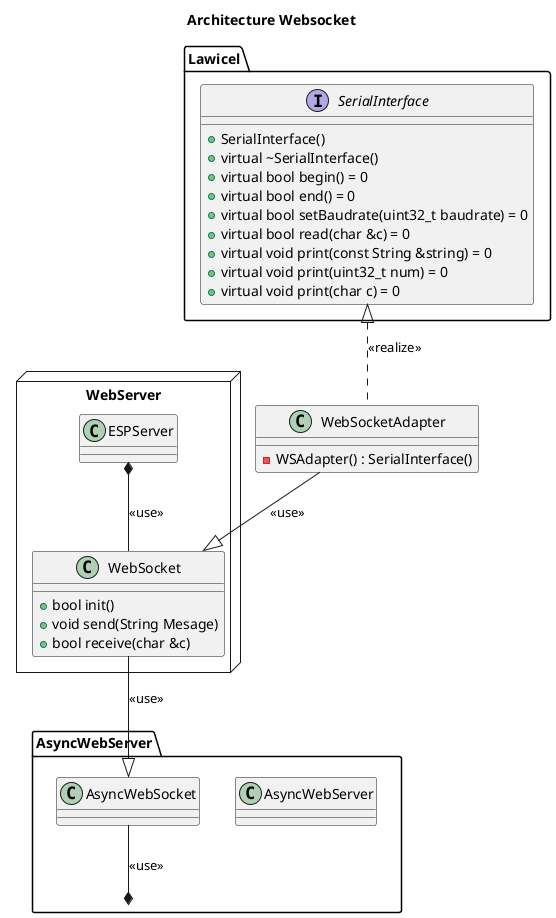 @startuml
title Architecture Websocket

package Lawicel <<folder>>{
    Interface SerialInterface{
        +SerialInterface()
        +virtual ~SerialInterface()
        +virtual bool begin() = 0
        +virtual bool end() = 0
        +virtual bool setBaudrate(uint32_t baudrate) = 0
        +virtual bool read(char &c) = 0
        +virtual void print(const String &string) = 0
        +virtual void print(uint32_t num) = 0
        +virtual void print(char c) = 0
    }
}

Class WebSocketAdapter{
    -WSAdapter() : SerialInterface()
}

SerialInterface <|.down. WebSocketAdapter : <<realize>>

package AsyncWebServer <<folder>>{
    class AsyncWebServer
    class AsyncWebSocket
}

package WebServer <<node>>{
    Class ESPServer
    Class WebSocket{
        +bool init()
        +void send(String Mesage)
        +bool receive(char &c)
    }

    ESPServer 	*-- WebSocket : <<use>>
}

AsyncWebSocket --* AsyncWebServer : <<use>>
WebSocket --|> AsyncWebSocket : <<use>>
WebSocketAdapter --|> WebSocket : <<use>>

@enduml